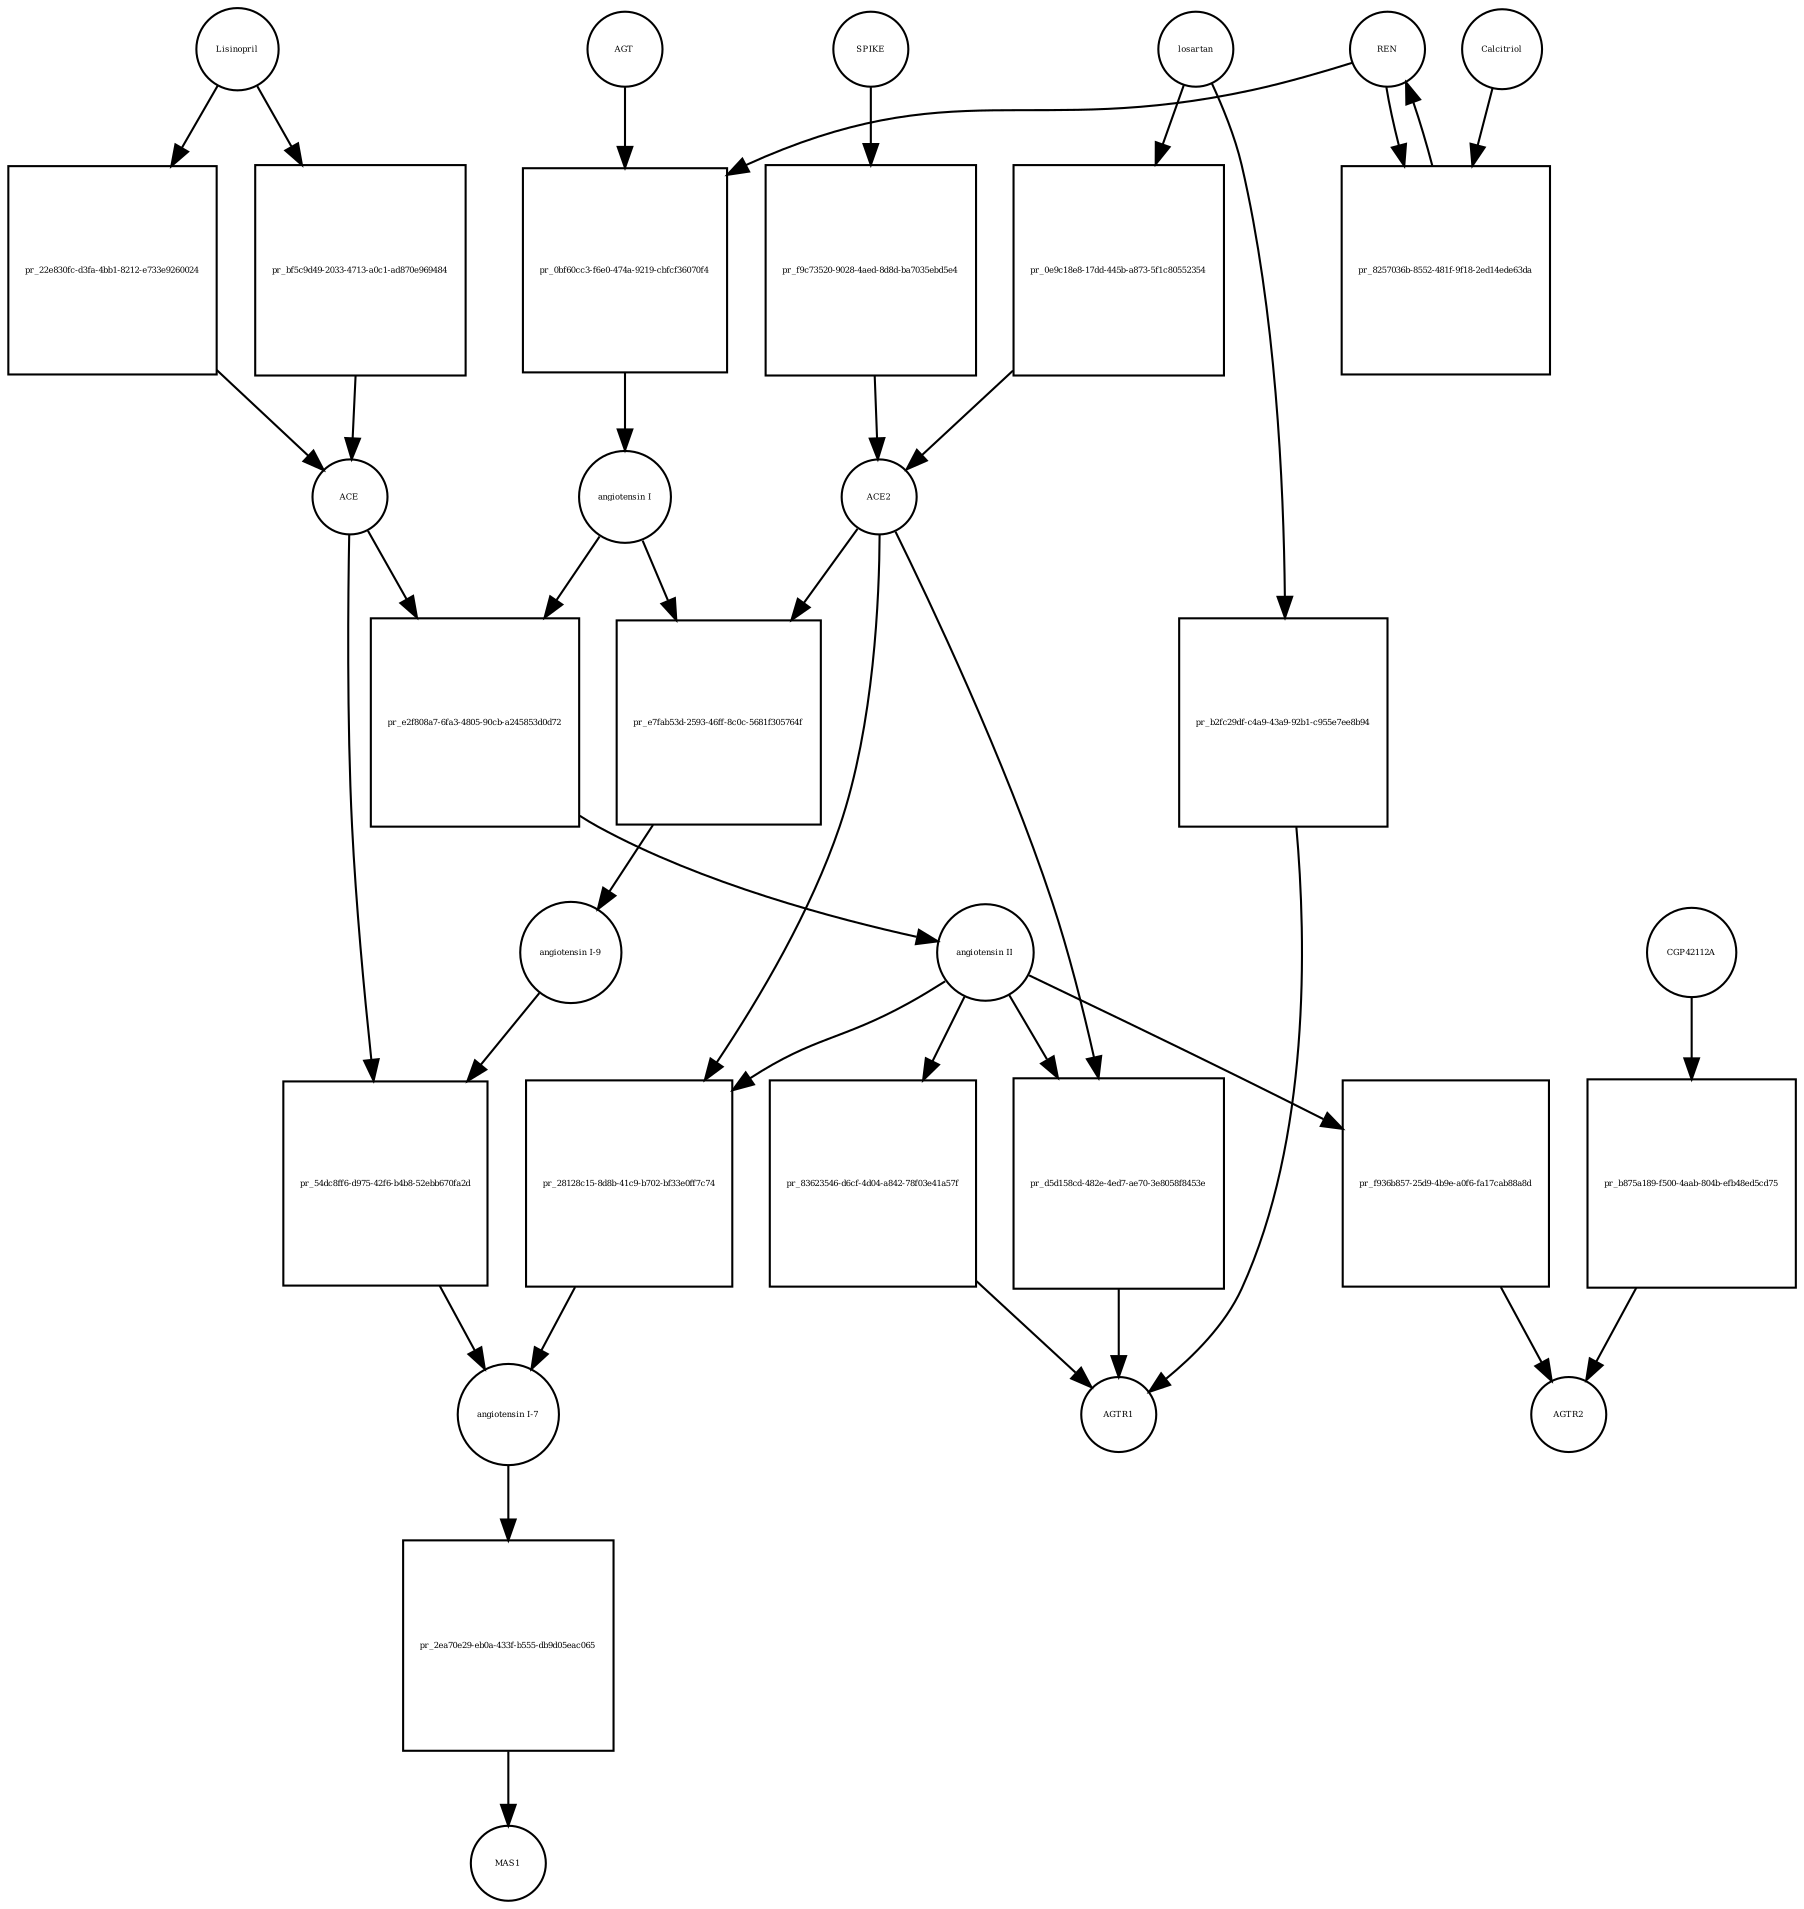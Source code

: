 strict digraph  {
AGT [annotation="", bipartite=0, cls=macromolecule, fontsize=4, label=AGT, shape=circle];
"pr_0bf60cc3-f6e0-474a-9219-cbfcf36070f4" [annotation="", bipartite=1, cls=process, fontsize=4, label="pr_0bf60cc3-f6e0-474a-9219-cbfcf36070f4", shape=square];
"angiotensin I" [annotation="", bipartite=0, cls="simple chemical", fontsize=4, label="angiotensin I", shape=circle];
REN [annotation="", bipartite=0, cls=macromolecule, fontsize=4, label=REN, shape=circle];
"pr_e2f808a7-6fa3-4805-90cb-a245853d0d72" [annotation="", bipartite=1, cls=process, fontsize=4, label="pr_e2f808a7-6fa3-4805-90cb-a245853d0d72", shape=square];
"angiotensin II" [annotation="", bipartite=0, cls="simple chemical", fontsize=4, label="angiotensin II", shape=circle];
ACE [annotation="", bipartite=0, cls=macromolecule, fontsize=4, label=ACE, shape=circle];
"pr_e7fab53d-2593-46ff-8c0c-5681f305764f" [annotation="", bipartite=1, cls=process, fontsize=4, label="pr_e7fab53d-2593-46ff-8c0c-5681f305764f", shape=square];
"angiotensin I-9" [annotation="", bipartite=0, cls="simple chemical", fontsize=4, label="angiotensin I-9", shape=circle];
ACE2 [annotation="", bipartite=0, cls=macromolecule, fontsize=4, label=ACE2, shape=circle];
"pr_54dc8ff6-d975-42f6-b4b8-52ebb670fa2d" [annotation="", bipartite=1, cls=process, fontsize=4, label="pr_54dc8ff6-d975-42f6-b4b8-52ebb670fa2d", shape=square];
"angiotensin I-7" [annotation="", bipartite=0, cls="simple chemical", fontsize=4, label="angiotensin I-7", shape=circle];
"pr_28128c15-8d8b-41c9-b702-bf33e0ff7c74" [annotation="", bipartite=1, cls=process, fontsize=4, label="pr_28128c15-8d8b-41c9-b702-bf33e0ff7c74", shape=square];
SPIKE [annotation="", bipartite=0, cls=macromolecule, fontsize=4, label=SPIKE, shape=circle];
"pr_f9c73520-9028-4aed-8d8d-ba7035ebd5e4" [annotation="", bipartite=1, cls=process, fontsize=4, label="pr_f9c73520-9028-4aed-8d8d-ba7035ebd5e4", shape=square];
Lisinopril [annotation="", bipartite=0, cls="simple chemical", fontsize=4, label=Lisinopril, shape=circle];
"pr_22e830fc-d3fa-4bb1-8212-e733e9260024" [annotation="", bipartite=1, cls=process, fontsize=4, label="pr_22e830fc-d3fa-4bb1-8212-e733e9260024", shape=square];
"pr_83623546-d6cf-4d04-a842-78f03e41a57f" [annotation="", bipartite=1, cls=process, fontsize=4, label="pr_83623546-d6cf-4d04-a842-78f03e41a57f", shape=square];
AGTR1 [annotation="", bipartite=0, cls=macromolecule, fontsize=4, label=AGTR1, shape=circle];
"pr_f936b857-25d9-4b9e-a0f6-fa17cab88a8d" [annotation="", bipartite=1, cls=process, fontsize=4, label="pr_f936b857-25d9-4b9e-a0f6-fa17cab88a8d", shape=square];
AGTR2 [annotation="", bipartite=0, cls=macromolecule, fontsize=4, label=AGTR2, shape=circle];
"pr_2ea70e29-eb0a-433f-b555-db9d05eac065" [annotation="", bipartite=1, cls=process, fontsize=4, label="pr_2ea70e29-eb0a-433f-b555-db9d05eac065", shape=square];
MAS1 [annotation="", bipartite=0, cls=macromolecule, fontsize=4, label=MAS1, shape=circle];
losartan [annotation="", bipartite=0, cls="simple chemical", fontsize=4, label=losartan, shape=circle];
"pr_b2fc29df-c4a9-43a9-92b1-c955e7ee8b94" [annotation="", bipartite=1, cls=process, fontsize=4, label="pr_b2fc29df-c4a9-43a9-92b1-c955e7ee8b94", shape=square];
"pr_8257036b-8552-481f-9f18-2ed14ede63da" [annotation="", bipartite=1, cls=process, fontsize=4, label="pr_8257036b-8552-481f-9f18-2ed14ede63da", shape=square];
Calcitriol [annotation="", bipartite=0, cls="simple chemical", fontsize=4, label=Calcitriol, shape=circle];
"pr_bf5c9d49-2033-4713-a0c1-ad870e969484" [annotation="", bipartite=1, cls=process, fontsize=4, label="pr_bf5c9d49-2033-4713-a0c1-ad870e969484", shape=square];
"pr_d5d158cd-482e-4ed7-ae70-3e8058f8453e" [annotation="", bipartite=1, cls=process, fontsize=4, label="pr_d5d158cd-482e-4ed7-ae70-3e8058f8453e", shape=square];
CGP42112A [annotation="", bipartite=0, cls="simple chemical", fontsize=4, label=CGP42112A, shape=circle];
"pr_b875a189-f500-4aab-804b-efb48ed5cd75" [annotation="", bipartite=1, cls=process, fontsize=4, label="pr_b875a189-f500-4aab-804b-efb48ed5cd75", shape=square];
"pr_0e9c18e8-17dd-445b-a873-5f1c80552354" [annotation="", bipartite=1, cls=process, fontsize=4, label="pr_0e9c18e8-17dd-445b-a873-5f1c80552354", shape=square];
AGT -> "pr_0bf60cc3-f6e0-474a-9219-cbfcf36070f4"  [annotation="", interaction_type=consumption];
"pr_0bf60cc3-f6e0-474a-9219-cbfcf36070f4" -> "angiotensin I"  [annotation="", interaction_type=production];
"angiotensin I" -> "pr_e2f808a7-6fa3-4805-90cb-a245853d0d72"  [annotation="", interaction_type=consumption];
"angiotensin I" -> "pr_e7fab53d-2593-46ff-8c0c-5681f305764f"  [annotation="", interaction_type=consumption];
REN -> "pr_0bf60cc3-f6e0-474a-9219-cbfcf36070f4"  [annotation="", interaction_type=catalysis];
REN -> "pr_8257036b-8552-481f-9f18-2ed14ede63da"  [annotation="", interaction_type=consumption];
"pr_e2f808a7-6fa3-4805-90cb-a245853d0d72" -> "angiotensin II"  [annotation="", interaction_type=production];
"angiotensin II" -> "pr_28128c15-8d8b-41c9-b702-bf33e0ff7c74"  [annotation="", interaction_type=consumption];
"angiotensin II" -> "pr_83623546-d6cf-4d04-a842-78f03e41a57f"  [annotation="", interaction_type=consumption];
"angiotensin II" -> "pr_f936b857-25d9-4b9e-a0f6-fa17cab88a8d"  [annotation="", interaction_type=consumption];
"angiotensin II" -> "pr_d5d158cd-482e-4ed7-ae70-3e8058f8453e"  [annotation="", interaction_type=modulation];
ACE -> "pr_e2f808a7-6fa3-4805-90cb-a245853d0d72"  [annotation="", interaction_type=catalysis];
ACE -> "pr_54dc8ff6-d975-42f6-b4b8-52ebb670fa2d"  [annotation="", interaction_type=catalysis];
"pr_e7fab53d-2593-46ff-8c0c-5681f305764f" -> "angiotensin I-9"  [annotation="", interaction_type=production];
"angiotensin I-9" -> "pr_54dc8ff6-d975-42f6-b4b8-52ebb670fa2d"  [annotation="", interaction_type=consumption];
ACE2 -> "pr_e7fab53d-2593-46ff-8c0c-5681f305764f"  [annotation="", interaction_type=catalysis];
ACE2 -> "pr_28128c15-8d8b-41c9-b702-bf33e0ff7c74"  [annotation="", interaction_type=catalysis];
ACE2 -> "pr_d5d158cd-482e-4ed7-ae70-3e8058f8453e"  [annotation="", interaction_type=consumption];
"pr_54dc8ff6-d975-42f6-b4b8-52ebb670fa2d" -> "angiotensin I-7"  [annotation="", interaction_type=production];
"angiotensin I-7" -> "pr_2ea70e29-eb0a-433f-b555-db9d05eac065"  [annotation="", interaction_type=consumption];
"pr_28128c15-8d8b-41c9-b702-bf33e0ff7c74" -> "angiotensin I-7"  [annotation="", interaction_type=production];
SPIKE -> "pr_f9c73520-9028-4aed-8d8d-ba7035ebd5e4"  [annotation="", interaction_type=consumption];
"pr_f9c73520-9028-4aed-8d8d-ba7035ebd5e4" -> ACE2  [annotation="", interaction_type=production];
Lisinopril -> "pr_22e830fc-d3fa-4bb1-8212-e733e9260024"  [annotation="", interaction_type=consumption];
Lisinopril -> "pr_bf5c9d49-2033-4713-a0c1-ad870e969484"  [annotation="", interaction_type=consumption];
"pr_22e830fc-d3fa-4bb1-8212-e733e9260024" -> ACE  [annotation="", interaction_type=production];
"pr_83623546-d6cf-4d04-a842-78f03e41a57f" -> AGTR1  [annotation="", interaction_type=production];
"pr_f936b857-25d9-4b9e-a0f6-fa17cab88a8d" -> AGTR2  [annotation="", interaction_type=production];
"pr_2ea70e29-eb0a-433f-b555-db9d05eac065" -> MAS1  [annotation="", interaction_type=production];
losartan -> "pr_b2fc29df-c4a9-43a9-92b1-c955e7ee8b94"  [annotation="", interaction_type=consumption];
losartan -> "pr_0e9c18e8-17dd-445b-a873-5f1c80552354"  [annotation="", interaction_type=consumption];
"pr_b2fc29df-c4a9-43a9-92b1-c955e7ee8b94" -> AGTR1  [annotation="", interaction_type=production];
"pr_8257036b-8552-481f-9f18-2ed14ede63da" -> REN  [annotation="", interaction_type=production];
Calcitriol -> "pr_8257036b-8552-481f-9f18-2ed14ede63da"  [annotation="", interaction_type=inhibition];
"pr_bf5c9d49-2033-4713-a0c1-ad870e969484" -> ACE  [annotation="", interaction_type=production];
"pr_d5d158cd-482e-4ed7-ae70-3e8058f8453e" -> AGTR1  [annotation="", interaction_type=production];
CGP42112A -> "pr_b875a189-f500-4aab-804b-efb48ed5cd75"  [annotation="", interaction_type=consumption];
"pr_b875a189-f500-4aab-804b-efb48ed5cd75" -> AGTR2  [annotation="", interaction_type=production];
"pr_0e9c18e8-17dd-445b-a873-5f1c80552354" -> ACE2  [annotation="", interaction_type=production];
}
